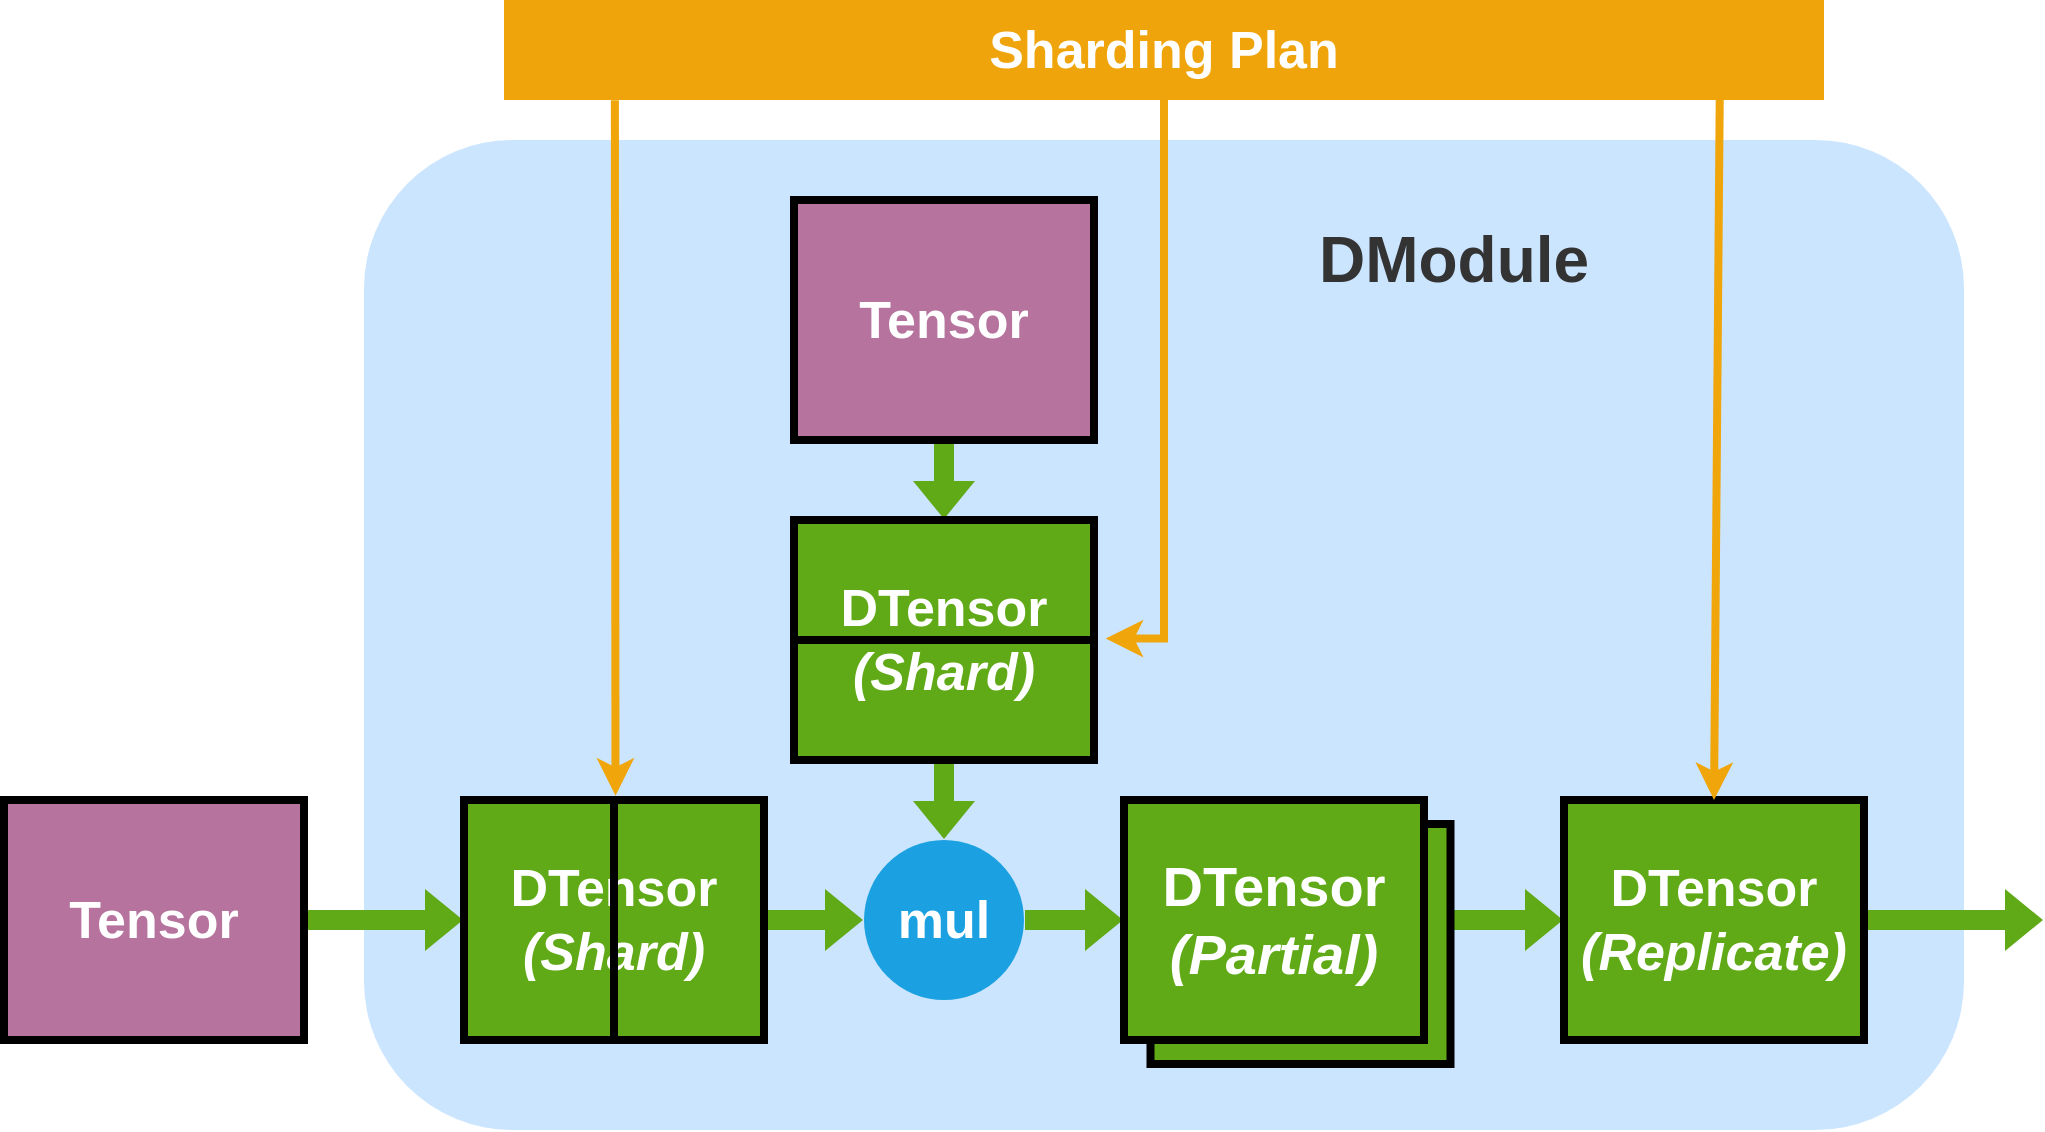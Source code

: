<mxfile version="23.1.5" type="device">
  <diagram name="Page-1" id="u5EL-flUZFRyIjGby143">
    <mxGraphModel dx="1434" dy="907" grid="1" gridSize="10" guides="1" tooltips="1" connect="1" arrows="1" fold="1" page="1" pageScale="1" pageWidth="1050" pageHeight="580" math="0" shadow="0">
      <root>
        <mxCell id="0" />
        <mxCell id="1" parent="0" />
        <mxCell id="r3vE6sDObE7UuL9p5Y6n-1" value="" style="rounded=1;whiteSpace=wrap;html=1;fillColor=#cce5ff;strokeWidth=4;strokeColor=none;" parent="1" vertex="1">
          <mxGeometry x="198" y="78" width="800" height="495" as="geometry" />
        </mxCell>
        <mxCell id="r3vE6sDObE7UuL9p5Y6n-3" value="" style="shape=flexArrow;endArrow=classic;startArrow=none;html=1;rounded=0;fillColor=#60a917;strokeColor=none;exitX=1;exitY=0.5;exitDx=0;exitDy=0;entryX=0;entryY=0.5;entryDx=0;entryDy=0;startFill=0;" parent="1" source="r3vE6sDObE7UuL9p5Y6n-18" target="r3vE6sDObE7UuL9p5Y6n-21" edge="1">
          <mxGeometry width="100" height="100" relative="1" as="geometry">
            <mxPoint x="708" y="618" as="sourcePoint" />
            <mxPoint x="1068" y="618" as="targetPoint" />
          </mxGeometry>
        </mxCell>
        <mxCell id="r3vE6sDObE7UuL9p5Y6n-23" value="" style="shape=flexArrow;endArrow=classic;startArrow=none;html=1;rounded=0;fillColor=#60a917;strokeColor=none;entryX=0;entryY=0.5;entryDx=0;entryDy=0;startFill=0;" parent="1" source="r3vE6sDObE7UuL9p5Y6n-5" target="r3vE6sDObE7UuL9p5Y6n-13" edge="1">
          <mxGeometry width="100" height="100" relative="1" as="geometry">
            <mxPoint x="88" y="467.57" as="sourcePoint" />
            <mxPoint x="198" y="467.57" as="targetPoint" />
          </mxGeometry>
        </mxCell>
        <mxCell id="r3vE6sDObE7UuL9p5Y6n-24" value="" style="shape=flexArrow;endArrow=classic;startArrow=none;html=1;rounded=0;fillColor=#60a917;strokeColor=none;startFill=0;exitX=0.5;exitY=1;exitDx=0;exitDy=0;" parent="1" source="r3vE6sDObE7UuL9p5Y6n-22" target="r3vE6sDObE7UuL9p5Y6n-15" edge="1">
          <mxGeometry width="100" height="100" relative="1" as="geometry">
            <mxPoint x="98" y="478" as="sourcePoint" />
            <mxPoint x="258" y="478" as="targetPoint" />
          </mxGeometry>
        </mxCell>
        <mxCell id="r3vE6sDObE7UuL9p5Y6n-31" value="" style="shape=flexArrow;endArrow=classic;startArrow=none;html=1;rounded=0;fillColor=#60a917;strokeColor=none;entryX=0;entryY=0.5;entryDx=0;entryDy=0;startFill=0;exitX=1;exitY=0.5;exitDx=0;exitDy=0;" parent="1" source="r3vE6sDObE7UuL9p5Y6n-13" target="r3vE6sDObE7UuL9p5Y6n-17" edge="1">
          <mxGeometry width="100" height="100" relative="1" as="geometry">
            <mxPoint x="98" y="478" as="sourcePoint" />
            <mxPoint x="258" y="478" as="targetPoint" />
          </mxGeometry>
        </mxCell>
        <mxCell id="r3vE6sDObE7UuL9p5Y6n-32" value="" style="shape=flexArrow;endArrow=classic;startArrow=none;html=1;rounded=0;fillColor=#60a917;strokeColor=none;entryX=0;entryY=0.5;entryDx=0;entryDy=0;startFill=0;exitX=1;exitY=0.5;exitDx=0;exitDy=0;" parent="1" source="r3vE6sDObE7UuL9p5Y6n-17" target="r3vE6sDObE7UuL9p5Y6n-18" edge="1">
          <mxGeometry width="100" height="100" relative="1" as="geometry">
            <mxPoint x="408" y="478" as="sourcePoint" />
            <mxPoint x="458" y="478" as="targetPoint" />
          </mxGeometry>
        </mxCell>
        <mxCell id="r3vE6sDObE7UuL9p5Y6n-33" value="" style="shape=flexArrow;endArrow=classic;startArrow=none;html=1;rounded=0;fillColor=#60a917;strokeColor=none;startFill=0;exitX=0.5;exitY=1;exitDx=0;exitDy=0;" parent="1" source="r3vE6sDObE7UuL9p5Y6n-15" target="r3vE6sDObE7UuL9p5Y6n-17" edge="1">
          <mxGeometry width="100" height="100" relative="1" as="geometry">
            <mxPoint x="538" y="478" as="sourcePoint" />
            <mxPoint x="588" y="478" as="targetPoint" />
          </mxGeometry>
        </mxCell>
        <mxCell id="r3vE6sDObE7UuL9p5Y6n-34" value="" style="shape=flexArrow;endArrow=classic;startArrow=none;html=1;rounded=0;fillColor=#60a917;strokeColor=none;exitX=1;exitY=0.5;exitDx=0;exitDy=0;startFill=0;" parent="1" edge="1">
          <mxGeometry width="100" height="100" relative="1" as="geometry">
            <mxPoint x="898" y="468" as="sourcePoint" />
            <mxPoint x="1038" y="468" as="targetPoint" />
          </mxGeometry>
        </mxCell>
        <mxCell id="r3vE6sDObE7UuL9p5Y6n-4" value="&lt;span style=&quot;font-family: Helvetica; font-style: normal; font-variant-ligatures: normal; font-variant-caps: normal; font-weight: 700; letter-spacing: normal; orphans: 2; text-indent: 0px; text-transform: none; widows: 2; word-spacing: 0px; -webkit-text-stroke-width: 0px; text-decoration-thickness: initial; text-decoration-style: initial; text-decoration-color: initial; float: none; font-size: 32px; display: inline !important;&quot;&gt;&lt;font style=&quot;font-size: 32px;&quot;&gt;DModule&lt;/font&gt;&lt;/span&gt;" style="text;whiteSpace=wrap;html=1;align=center;verticalAlign=middle;fontColor=#333333;fontSize=32;" parent="1" vertex="1">
          <mxGeometry x="658" y="118" width="170" height="40" as="geometry" />
        </mxCell>
        <mxCell id="r3vE6sDObE7UuL9p5Y6n-5" value="&lt;font style=&quot;border-color: var(--border-color); font-weight: 700; font-size: 26px;&quot;&gt;Tensor&lt;/font&gt;" style="rounded=1;whiteSpace=wrap;html=1;fontSize=26;fillColor=#B5739D;strokeColor=default;verticalAlign=middle;arcSize=0;fontColor=#FFFFFF;strokeWidth=4;" parent="1" vertex="1">
          <mxGeometry x="18" y="408" width="150" height="120" as="geometry" />
        </mxCell>
        <mxCell id="r3vE6sDObE7UuL9p5Y6n-13" value="&lt;font style=&quot;border-color: var(--border-color); font-weight: 700; font-size: 26px;&quot;&gt;DTensor&lt;br style=&quot;font-size: 26px;&quot;&gt;&lt;i style=&quot;font-size: 26px;&quot;&gt;(Shard)&lt;/i&gt;&lt;br style=&quot;font-size: 26px;&quot;&gt;&lt;/font&gt;" style="rounded=1;whiteSpace=wrap;html=1;fontSize=26;fillColor=#60a917;strokeColor=#000000;verticalAlign=middle;arcSize=0;fontColor=#ffffff;strokeWidth=4;" parent="1" vertex="1">
          <mxGeometry x="248" y="408" width="150" height="120" as="geometry" />
        </mxCell>
        <mxCell id="r3vE6sDObE7UuL9p5Y6n-14" value="" style="endArrow=none;html=1;rounded=0;entryX=0.5;entryY=0;entryDx=0;entryDy=0;exitX=0.5;exitY=1;exitDx=0;exitDy=0;strokeWidth=4;fontSize=28;" parent="1" source="r3vE6sDObE7UuL9p5Y6n-13" target="r3vE6sDObE7UuL9p5Y6n-13" edge="1">
          <mxGeometry width="50" height="50" relative="1" as="geometry">
            <mxPoint x="598" y="468" as="sourcePoint" />
            <mxPoint x="648" y="418" as="targetPoint" />
          </mxGeometry>
        </mxCell>
        <mxCell id="r3vE6sDObE7UuL9p5Y6n-15" value="&lt;font style=&quot;border-color: var(--border-color); font-weight: 700; font-size: 26px;&quot;&gt;DTensor&lt;br style=&quot;font-size: 26px;&quot;&gt;&lt;i style=&quot;border-color: var(--border-color); font-size: 26px;&quot;&gt;(Shard)&lt;/i&gt;&lt;br style=&quot;font-size: 26px;&quot;&gt;&lt;/font&gt;" style="rounded=1;whiteSpace=wrap;html=1;fontSize=26;fillColor=#60a917;strokeColor=#000000;verticalAlign=middle;arcSize=0;fontColor=#ffffff;strokeWidth=4;" parent="1" vertex="1">
          <mxGeometry x="413" y="268" width="150" height="120" as="geometry" />
        </mxCell>
        <mxCell id="r3vE6sDObE7UuL9p5Y6n-16" value="" style="endArrow=none;html=1;rounded=0;entryX=0;entryY=0.5;entryDx=0;entryDy=0;exitX=1;exitY=0.5;exitDx=0;exitDy=0;strokeWidth=4;fontSize=28;" parent="1" source="r3vE6sDObE7UuL9p5Y6n-15" target="r3vE6sDObE7UuL9p5Y6n-15" edge="1">
          <mxGeometry width="50" height="50" relative="1" as="geometry">
            <mxPoint x="66" y="618" as="sourcePoint" />
            <mxPoint x="66" y="528" as="targetPoint" />
          </mxGeometry>
        </mxCell>
        <mxCell id="r3vE6sDObE7UuL9p5Y6n-17" value="&lt;b&gt;mul&lt;/b&gt;" style="ellipse;whiteSpace=wrap;html=1;aspect=fixed;fillColor=#1ba1e2;fontColor=#ffffff;strokeColor=none;fontSize=26;" parent="1" vertex="1">
          <mxGeometry x="448" y="428" width="80" height="80" as="geometry" />
        </mxCell>
        <mxCell id="r3vE6sDObE7UuL9p5Y6n-20" value="" style="group;fontSize=26;" parent="1" vertex="1" connectable="0">
          <mxGeometry x="578" y="408" width="200" height="132" as="geometry" />
        </mxCell>
        <mxCell id="r3vE6sDObE7UuL9p5Y6n-19" value="&lt;font style=&quot;border-color: var(--border-color); font-weight: 700; font-size: 28px;&quot;&gt;&lt;br&gt;&lt;/font&gt;" style="rounded=1;whiteSpace=wrap;html=1;fontSize=28;fillColor=#60a917;strokeColor=#000000;verticalAlign=middle;arcSize=0;fontColor=#ffffff;strokeWidth=4;" parent="r3vE6sDObE7UuL9p5Y6n-20" vertex="1">
          <mxGeometry x="13.25" y="12" width="150" height="120" as="geometry" />
        </mxCell>
        <mxCell id="r3vE6sDObE7UuL9p5Y6n-18" value="&lt;font style=&quot;border-color: var(--border-color); font-weight: 700; font-size: 28px;&quot;&gt;DTensor&lt;br&gt;&lt;i style=&quot;border-color: var(--border-color);&quot;&gt;(Partial)&lt;/i&gt;&lt;br&gt;&lt;/font&gt;" style="rounded=1;whiteSpace=wrap;html=1;fontSize=28;fillColor=#60a917;strokeColor=#000000;verticalAlign=middle;arcSize=0;fontColor=#ffffff;strokeWidth=4;" parent="r3vE6sDObE7UuL9p5Y6n-20" vertex="1">
          <mxGeometry width="150" height="120" as="geometry" />
        </mxCell>
        <mxCell id="r3vE6sDObE7UuL9p5Y6n-21" value="&lt;font style=&quot;border-color: var(--border-color); font-weight: 700; font-size: 26px;&quot;&gt;DTensor&lt;br style=&quot;font-size: 26px;&quot;&gt;&lt;i style=&quot;border-color: var(--border-color); font-size: 26px;&quot;&gt;(Replicate)&lt;/i&gt;&lt;br style=&quot;font-size: 26px;&quot;&gt;&lt;/font&gt;" style="rounded=1;whiteSpace=wrap;html=1;fontSize=26;fillColor=#60a917;strokeColor=#000000;verticalAlign=middle;arcSize=0;fontColor=#ffffff;strokeWidth=4;" parent="1" vertex="1">
          <mxGeometry x="798" y="408" width="150" height="120" as="geometry" />
        </mxCell>
        <mxCell id="r3vE6sDObE7UuL9p5Y6n-22" value="&lt;font style=&quot;border-color: var(--border-color); font-weight: 700; font-size: 26px;&quot;&gt;Tensor&lt;/font&gt;" style="rounded=1;whiteSpace=wrap;html=1;fontSize=26;fillColor=#B5739D;strokeColor=default;verticalAlign=middle;arcSize=0;fontColor=#FFFFFF;strokeWidth=4;" parent="1" vertex="1">
          <mxGeometry x="413" y="108" width="150" height="120" as="geometry" />
        </mxCell>
        <mxCell id="r3vE6sDObE7UuL9p5Y6n-25" value="&lt;b&gt;Sharding Plan&lt;/b&gt;" style="rounded=1;whiteSpace=wrap;html=1;fontSize=26;fillColor=#f0a40b;strokeColor=none;verticalAlign=middle;arcSize=0;fontColor=#ffffff;strokeWidth=4;" parent="1" vertex="1">
          <mxGeometry x="268" y="8" width="660" height="50" as="geometry" />
        </mxCell>
        <mxCell id="r3vE6sDObE7UuL9p5Y6n-27" style="rounded=0;orthogonalLoop=1;jettySize=auto;html=1;entryX=1.039;entryY=0.494;entryDx=0;entryDy=0;entryPerimeter=0;strokeColor=#f0a50a;strokeWidth=4;edgeStyle=orthogonalEdgeStyle;exitX=0.5;exitY=1;exitDx=0;exitDy=0;" parent="1" source="r3vE6sDObE7UuL9p5Y6n-25" target="r3vE6sDObE7UuL9p5Y6n-15" edge="1">
          <mxGeometry relative="1" as="geometry">
            <Array as="points">
              <mxPoint x="598" y="327" />
            </Array>
          </mxGeometry>
        </mxCell>
        <mxCell id="r3vE6sDObE7UuL9p5Y6n-29" style="rounded=0;orthogonalLoop=1;jettySize=auto;html=1;entryX=0.505;entryY=-0.018;entryDx=0;entryDy=0;strokeColor=#f0a50a;strokeWidth=4;entryPerimeter=0;exitX=0.084;exitY=1.003;exitDx=0;exitDy=0;exitPerimeter=0;" parent="1" source="r3vE6sDObE7UuL9p5Y6n-25" target="r3vE6sDObE7UuL9p5Y6n-13" edge="1">
          <mxGeometry relative="1" as="geometry">
            <mxPoint x="324" y="68" as="sourcePoint" />
            <mxPoint x="579" y="337" as="targetPoint" />
          </mxGeometry>
        </mxCell>
        <mxCell id="r3vE6sDObE7UuL9p5Y6n-30" style="rounded=0;orthogonalLoop=1;jettySize=auto;html=1;entryX=0.5;entryY=0;entryDx=0;entryDy=0;strokeColor=#f0a50a;strokeWidth=4;exitX=0.921;exitY=0.999;exitDx=0;exitDy=0;exitPerimeter=0;" parent="1" source="r3vE6sDObE7UuL9p5Y6n-25" target="r3vE6sDObE7UuL9p5Y6n-21" edge="1">
          <mxGeometry relative="1" as="geometry">
            <mxPoint x="868" y="68" as="sourcePoint" />
            <mxPoint x="333" y="418" as="targetPoint" />
          </mxGeometry>
        </mxCell>
      </root>
    </mxGraphModel>
  </diagram>
</mxfile>
